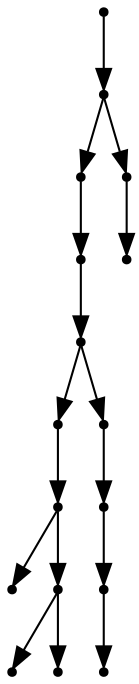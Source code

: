 digraph {
  16 [shape=point];
  15 [shape=point];
  12 [shape=point];
  11 [shape=point];
  10 [shape=point];
  5 [shape=point];
  4 [shape=point];
  0 [shape=point];
  3 [shape=point];
  1 [shape=point];
  2 [shape=point];
  9 [shape=point];
  8 [shape=point];
  7 [shape=point];
  6 [shape=point];
  14 [shape=point];
  13 [shape=point];
16 -> 15;
15 -> 12;
12 -> 11;
11 -> 10;
10 -> 5;
5 -> 4;
4 -> 0;
4 -> 3;
3 -> 1;
3 -> 2;
10 -> 9;
9 -> 8;
8 -> 7;
7 -> 6;
15 -> 14;
14 -> 13;
}
